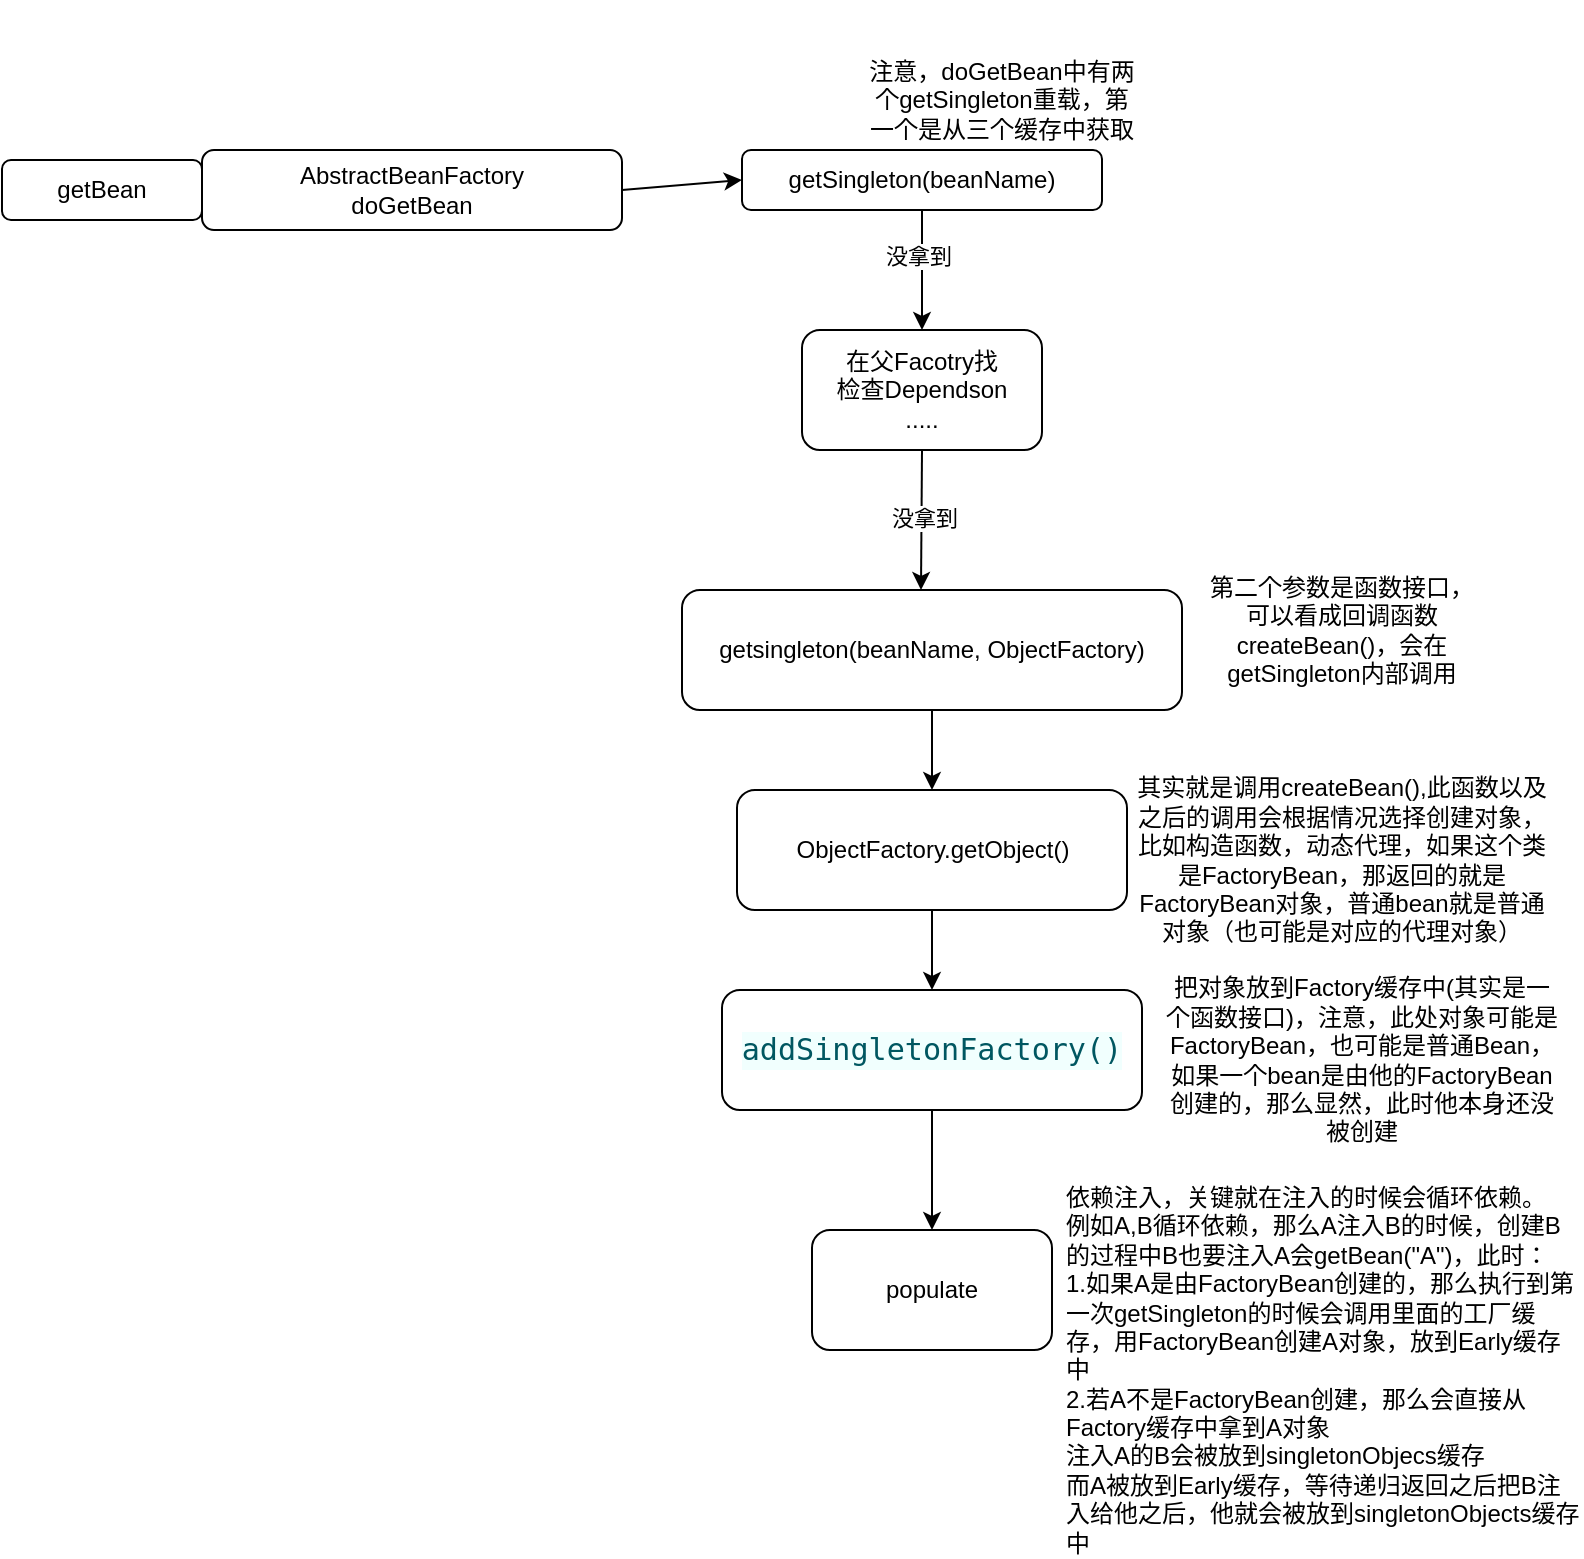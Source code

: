 <mxfile version="22.0.4" type="github">
  <diagram id="C5RBs43oDa-KdzZeNtuy" name="Page-1">
    <mxGraphModel dx="1041" dy="582" grid="1" gridSize="10" guides="1" tooltips="1" connect="1" arrows="1" fold="1" page="1" pageScale="1" pageWidth="827" pageHeight="1169" math="0" shadow="0">
      <root>
        <mxCell id="WIyWlLk6GJQsqaUBKTNV-0" />
        <mxCell id="WIyWlLk6GJQsqaUBKTNV-1" parent="WIyWlLk6GJQsqaUBKTNV-0" />
        <mxCell id="dVH3gAxBWPirgTbV43Bm-0" value="getBean" style="rounded=1;whiteSpace=wrap;html=1;" vertex="1" parent="WIyWlLk6GJQsqaUBKTNV-1">
          <mxGeometry x="40" y="80" width="100" height="30" as="geometry" />
        </mxCell>
        <mxCell id="dVH3gAxBWPirgTbV43Bm-1" value="AbstractBeanFactory&lt;br&gt;doGetBean" style="rounded=1;whiteSpace=wrap;html=1;" vertex="1" parent="WIyWlLk6GJQsqaUBKTNV-1">
          <mxGeometry x="140" y="75" width="210" height="40" as="geometry" />
        </mxCell>
        <mxCell id="dVH3gAxBWPirgTbV43Bm-2" value="getSingleton(beanName)" style="rounded=1;whiteSpace=wrap;html=1;" vertex="1" parent="WIyWlLk6GJQsqaUBKTNV-1">
          <mxGeometry x="410" y="75" width="180" height="30" as="geometry" />
        </mxCell>
        <mxCell id="dVH3gAxBWPirgTbV43Bm-3" value="注意，doGetBean中有两个getSingleton重载，第一个是从三个缓存中获取" style="text;html=1;strokeColor=none;fillColor=none;align=center;verticalAlign=middle;whiteSpace=wrap;rounded=0;" vertex="1" parent="WIyWlLk6GJQsqaUBKTNV-1">
          <mxGeometry x="470" width="140" height="100" as="geometry" />
        </mxCell>
        <mxCell id="dVH3gAxBWPirgTbV43Bm-4" value="" style="endArrow=classic;html=1;rounded=0;exitX=1;exitY=0.5;exitDx=0;exitDy=0;entryX=0;entryY=0.5;entryDx=0;entryDy=0;" edge="1" parent="WIyWlLk6GJQsqaUBKTNV-1" source="dVH3gAxBWPirgTbV43Bm-1" target="dVH3gAxBWPirgTbV43Bm-2">
          <mxGeometry width="50" height="50" relative="1" as="geometry">
            <mxPoint x="390" y="330" as="sourcePoint" />
            <mxPoint x="440" y="280" as="targetPoint" />
          </mxGeometry>
        </mxCell>
        <mxCell id="dVH3gAxBWPirgTbV43Bm-6" value="" style="endArrow=classic;html=1;rounded=0;exitX=0.5;exitY=1;exitDx=0;exitDy=0;" edge="1" parent="WIyWlLk6GJQsqaUBKTNV-1" source="dVH3gAxBWPirgTbV43Bm-2">
          <mxGeometry width="50" height="50" relative="1" as="geometry">
            <mxPoint x="350" y="275" as="sourcePoint" />
            <mxPoint x="500" y="165" as="targetPoint" />
          </mxGeometry>
        </mxCell>
        <mxCell id="dVH3gAxBWPirgTbV43Bm-7" value="没拿到" style="edgeLabel;html=1;align=center;verticalAlign=middle;resizable=0;points=[];" vertex="1" connectable="0" parent="dVH3gAxBWPirgTbV43Bm-6">
          <mxGeometry x="-0.227" y="-2" relative="1" as="geometry">
            <mxPoint as="offset" />
          </mxGeometry>
        </mxCell>
        <mxCell id="dVH3gAxBWPirgTbV43Bm-8" value="在父Facotry找&lt;br&gt;检查Dependson&lt;br&gt;....." style="rounded=1;whiteSpace=wrap;html=1;" vertex="1" parent="WIyWlLk6GJQsqaUBKTNV-1">
          <mxGeometry x="440" y="165" width="120" height="60" as="geometry" />
        </mxCell>
        <mxCell id="dVH3gAxBWPirgTbV43Bm-9" value="" style="endArrow=classic;html=1;rounded=0;exitX=0.5;exitY=1;exitDx=0;exitDy=0;" edge="1" parent="WIyWlLk6GJQsqaUBKTNV-1" source="dVH3gAxBWPirgTbV43Bm-8">
          <mxGeometry width="50" height="50" relative="1" as="geometry">
            <mxPoint x="499.5" y="235" as="sourcePoint" />
            <mxPoint x="499.5" y="295" as="targetPoint" />
          </mxGeometry>
        </mxCell>
        <mxCell id="dVH3gAxBWPirgTbV43Bm-10" value="没拿到" style="edgeLabel;html=1;align=center;verticalAlign=middle;resizable=0;points=[];" vertex="1" connectable="0" parent="dVH3gAxBWPirgTbV43Bm-9">
          <mxGeometry x="-0.227" y="-2" relative="1" as="geometry">
            <mxPoint x="3" y="7" as="offset" />
          </mxGeometry>
        </mxCell>
        <mxCell id="dVH3gAxBWPirgTbV43Bm-14" value="" style="edgeStyle=orthogonalEdgeStyle;rounded=0;orthogonalLoop=1;jettySize=auto;html=1;" edge="1" parent="WIyWlLk6GJQsqaUBKTNV-1" source="dVH3gAxBWPirgTbV43Bm-11" target="dVH3gAxBWPirgTbV43Bm-13">
          <mxGeometry relative="1" as="geometry" />
        </mxCell>
        <mxCell id="dVH3gAxBWPirgTbV43Bm-11" value="getsingleton(beanName, ObjectFactory)" style="rounded=1;whiteSpace=wrap;html=1;" vertex="1" parent="WIyWlLk6GJQsqaUBKTNV-1">
          <mxGeometry x="380" y="295" width="250" height="60" as="geometry" />
        </mxCell>
        <mxCell id="dVH3gAxBWPirgTbV43Bm-12" value="第二个参数是函数接口，可以看成回调函数createBean()，会在getSingleton内部调用" style="text;html=1;strokeColor=none;fillColor=none;align=center;verticalAlign=middle;whiteSpace=wrap;rounded=0;" vertex="1" parent="WIyWlLk6GJQsqaUBKTNV-1">
          <mxGeometry x="640" y="275" width="140" height="80" as="geometry" />
        </mxCell>
        <mxCell id="dVH3gAxBWPirgTbV43Bm-17" value="" style="edgeStyle=orthogonalEdgeStyle;rounded=0;orthogonalLoop=1;jettySize=auto;html=1;" edge="1" parent="WIyWlLk6GJQsqaUBKTNV-1" source="dVH3gAxBWPirgTbV43Bm-13" target="dVH3gAxBWPirgTbV43Bm-16">
          <mxGeometry relative="1" as="geometry" />
        </mxCell>
        <mxCell id="dVH3gAxBWPirgTbV43Bm-13" value="ObjectFactory.getObject()" style="whiteSpace=wrap;html=1;rounded=1;" vertex="1" parent="WIyWlLk6GJQsqaUBKTNV-1">
          <mxGeometry x="407.5" y="395" width="195" height="60" as="geometry" />
        </mxCell>
        <mxCell id="dVH3gAxBWPirgTbV43Bm-15" value="其实就是调用createBean(),此函数以及之后的调用会根据情况选择创建对象，比如构造函数，动态代理，如果这个类是FactoryBean，那返回的就是FactoryBean对象，普通bean就是普通对象（也可能是对应的代理对象）" style="text;html=1;strokeColor=none;fillColor=none;align=center;verticalAlign=middle;whiteSpace=wrap;rounded=0;" vertex="1" parent="WIyWlLk6GJQsqaUBKTNV-1">
          <mxGeometry x="605" y="375" width="210" height="110" as="geometry" />
        </mxCell>
        <mxCell id="dVH3gAxBWPirgTbV43Bm-20" value="" style="edgeStyle=orthogonalEdgeStyle;rounded=0;orthogonalLoop=1;jettySize=auto;html=1;" edge="1" parent="WIyWlLk6GJQsqaUBKTNV-1" source="dVH3gAxBWPirgTbV43Bm-16" target="dVH3gAxBWPirgTbV43Bm-19">
          <mxGeometry relative="1" as="geometry" />
        </mxCell>
        <mxCell id="dVH3gAxBWPirgTbV43Bm-16" value="&lt;div style=&quot;background-color:#f1fffe;color:#005761&quot;&gt;&lt;pre style=&quot;font-family:&#39;JetBrains Mono&#39;,monospace;font-size:11.3pt;&quot;&gt;addSingletonFactory()&lt;/pre&gt;&lt;/div&gt;" style="whiteSpace=wrap;html=1;rounded=1;" vertex="1" parent="WIyWlLk6GJQsqaUBKTNV-1">
          <mxGeometry x="400" y="495" width="210" height="60" as="geometry" />
        </mxCell>
        <mxCell id="dVH3gAxBWPirgTbV43Bm-18" value="把对象放到Factory缓存中(其实是一个函数接口)，注意，此处对象可能是FactoryBean，也可能是普通Bean，如果一个bean是由他的FactoryBean创建的，那么显然，此时他本身还没被创建" style="text;html=1;strokeColor=none;fillColor=none;align=center;verticalAlign=middle;whiteSpace=wrap;rounded=0;" vertex="1" parent="WIyWlLk6GJQsqaUBKTNV-1">
          <mxGeometry x="620" y="485" width="200" height="90" as="geometry" />
        </mxCell>
        <mxCell id="dVH3gAxBWPirgTbV43Bm-19" value="populate" style="whiteSpace=wrap;html=1;rounded=1;" vertex="1" parent="WIyWlLk6GJQsqaUBKTNV-1">
          <mxGeometry x="445" y="615" width="120" height="60" as="geometry" />
        </mxCell>
        <mxCell id="dVH3gAxBWPirgTbV43Bm-21" value="依赖注入，关键就在注入的时候会循环依赖。&lt;br&gt;&lt;div style=&quot;&quot;&gt;&lt;span style=&quot;background-color: initial;&quot;&gt;例如A,B循环依赖，那么A注入B的时候，创建B的过程中B也要注入A会getBean(&quot;A&quot;)，此时：&lt;/span&gt;&lt;/div&gt;1.如果A是由FactoryBean创建的，那么执行到第一次getSingleton的时候会调用里面的工厂缓存，用FactoryBean创建A对象，放到Early缓存中&lt;br&gt;2.若A不是FactoryBean创建，那么会直接从Factory缓存中拿到A对象&lt;br&gt;注入A的B会被放到singletonObjecs缓存&lt;br&gt;而A被放到Early缓存，等待递归返回之后把B注入给他之后，他就会被放到singletonObjects缓存中" style="text;html=1;strokeColor=none;fillColor=none;align=left;verticalAlign=middle;whiteSpace=wrap;rounded=0;" vertex="1" parent="WIyWlLk6GJQsqaUBKTNV-1">
          <mxGeometry x="570" y="600" width="260" height="170" as="geometry" />
        </mxCell>
      </root>
    </mxGraphModel>
  </diagram>
</mxfile>
